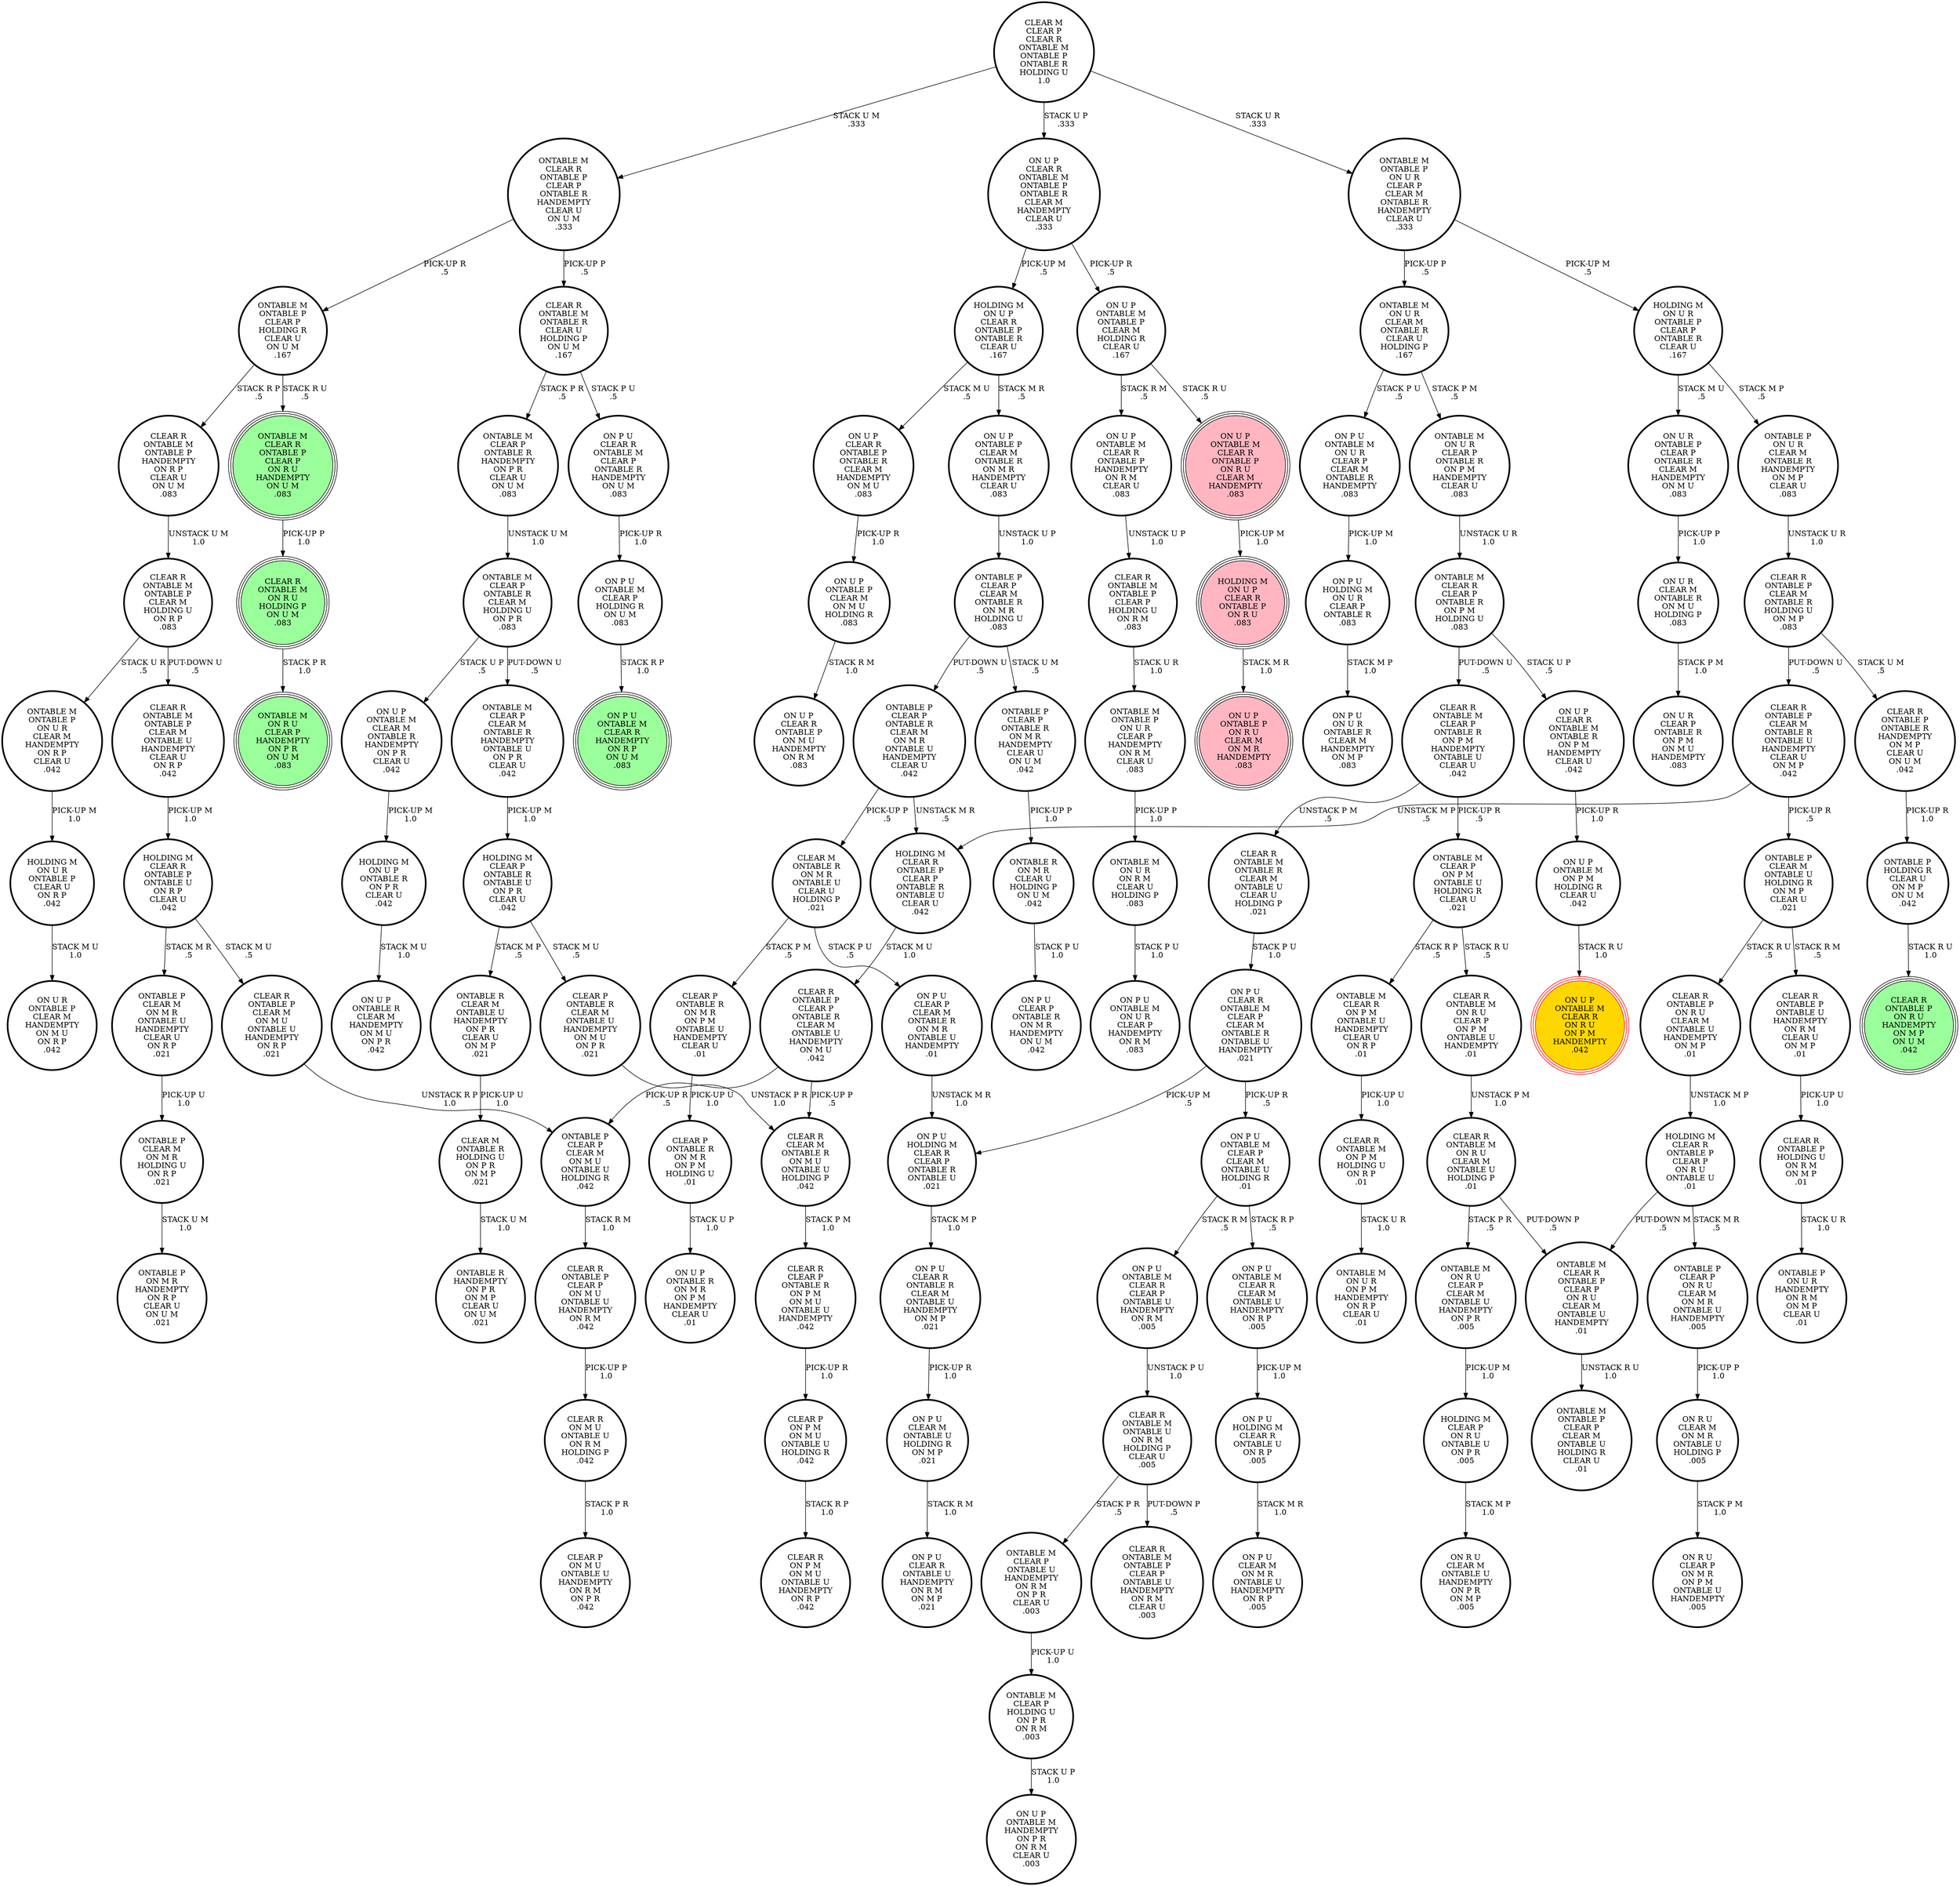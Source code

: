 digraph {
"ONTABLE P\nCLEAR M\nON M R\nONTABLE U\nHANDEMPTY\nCLEAR U\nON R P\n.021\n" -> "ONTABLE P\nCLEAR M\nON M R\nHOLDING U\nON R P\n.021\n"[label="PICK-UP U\n1.0\n"];
"HOLDING M\nON U P\nCLEAR R\nONTABLE P\nONTABLE R\nCLEAR U\n.167\n" -> "ON U P\nCLEAR R\nONTABLE P\nONTABLE R\nCLEAR M\nHANDEMPTY\nON M U\n.083\n"[label="STACK M U\n.5\n"];
"HOLDING M\nON U P\nCLEAR R\nONTABLE P\nONTABLE R\nCLEAR U\n.167\n" -> "ON U P\nONTABLE P\nCLEAR M\nONTABLE R\nON M R\nHANDEMPTY\nCLEAR U\n.083\n"[label="STACK M R\n.5\n"];
"ONTABLE M\nONTABLE P\nCLEAR P\nHOLDING R\nCLEAR U\nON U M\n.167\n" -> "CLEAR R\nONTABLE M\nONTABLE P\nHANDEMPTY\nON R P\nCLEAR U\nON U M\n.083\n"[label="STACK R P\n.5\n"];
"ONTABLE M\nONTABLE P\nCLEAR P\nHOLDING R\nCLEAR U\nON U M\n.167\n" -> "ONTABLE M\nCLEAR R\nONTABLE P\nCLEAR P\nON R U\nHANDEMPTY\nON U M\n.083\n"[label="STACK R U\n.5\n"];
"ONTABLE P\nHOLDING R\nCLEAR U\nON M P\nON U M\n.042\n" -> "CLEAR R\nONTABLE P\nON R U\nHANDEMPTY\nON M P\nON U M\n.042\n"[label="STACK R U\n1.0\n"];
"CLEAR R\nONTABLE M\nONTABLE P\nCLEAR P\nHOLDING U\nON R M\n.083\n" -> "ONTABLE M\nONTABLE P\nON U R\nCLEAR P\nHANDEMPTY\nON R M\nCLEAR U\n.083\n"[label="STACK U R\n1.0\n"];
"ONTABLE P\nCLEAR P\nONTABLE R\nON M R\nHANDEMPTY\nCLEAR U\nON U M\n.042\n" -> "ONTABLE R\nON M R\nCLEAR U\nHOLDING P\nON U M\n.042\n"[label="PICK-UP P\n1.0\n"];
"ONTABLE M\nCLEAR P\nONTABLE R\nHANDEMPTY\nON P R\nCLEAR U\nON U M\n.083\n" -> "ONTABLE M\nCLEAR P\nONTABLE R\nCLEAR M\nHOLDING U\nON P R\n.083\n"[label="UNSTACK U M\n1.0\n"];
"ON P U\nONTABLE M\nCLEAR P\nCLEAR M\nONTABLE U\nHOLDING R\n.01\n" -> "ON P U\nONTABLE M\nCLEAR R\nCLEAR M\nONTABLE U\nHANDEMPTY\nON R P\n.005\n"[label="STACK R P\n.5\n"];
"ON P U\nONTABLE M\nCLEAR P\nCLEAR M\nONTABLE U\nHOLDING R\n.01\n" -> "ON P U\nONTABLE M\nCLEAR R\nCLEAR P\nONTABLE U\nHANDEMPTY\nON R M\n.005\n"[label="STACK R M\n.5\n"];
"ONTABLE M\nON U R\nCLEAR M\nONTABLE R\nCLEAR U\nHOLDING P\n.167\n" -> "ON P U\nONTABLE M\nON U R\nCLEAR P\nCLEAR M\nONTABLE R\nHANDEMPTY\n.083\n"[label="STACK P U\n.5\n"];
"ONTABLE M\nON U R\nCLEAR M\nONTABLE R\nCLEAR U\nHOLDING P\n.167\n" -> "ONTABLE M\nON U R\nCLEAR P\nONTABLE R\nON P M\nHANDEMPTY\nCLEAR U\n.083\n"[label="STACK P M\n.5\n"];
"ONTABLE M\nCLEAR P\nON P M\nONTABLE U\nHOLDING R\nCLEAR U\n.021\n" -> "CLEAR R\nONTABLE M\nON R U\nCLEAR P\nON P M\nONTABLE U\nHANDEMPTY\n.01\n"[label="STACK R U\n.5\n"];
"ONTABLE M\nCLEAR P\nON P M\nONTABLE U\nHOLDING R\nCLEAR U\n.021\n" -> "ONTABLE M\nCLEAR R\nON P M\nONTABLE U\nHANDEMPTY\nCLEAR U\nON R P\n.01\n"[label="STACK R P\n.5\n"];
"CLEAR R\nONTABLE P\nONTABLE R\nHANDEMPTY\nON M P\nCLEAR U\nON U M\n.042\n" -> "ONTABLE P\nHOLDING R\nCLEAR U\nON M P\nON U M\n.042\n"[label="PICK-UP R\n1.0\n"];
"ONTABLE M\nON U R\nON R M\nCLEAR U\nHOLDING P\n.083\n" -> "ON P U\nONTABLE M\nON U R\nCLEAR P\nHANDEMPTY\nON R M\n.083\n"[label="STACK P U\n1.0\n"];
"ONTABLE M\nCLEAR P\nONTABLE U\nHANDEMPTY\nON R M\nON P R\nCLEAR U\n.003\n" -> "ONTABLE M\nCLEAR P\nHOLDING U\nON P R\nON R M\n.003\n"[label="PICK-UP U\n1.0\n"];
"CLEAR R\nONTABLE P\nCLEAR P\nON M U\nONTABLE U\nHANDEMPTY\nON R M\n.042\n" -> "CLEAR R\nON M U\nONTABLE U\nON R M\nHOLDING P\n.042\n"[label="PICK-UP P\n1.0\n"];
"CLEAR R\nONTABLE M\nONTABLE R\nCLEAR U\nHOLDING P\nON U M\n.167\n" -> "ONTABLE M\nCLEAR P\nONTABLE R\nHANDEMPTY\nON P R\nCLEAR U\nON U M\n.083\n"[label="STACK P R\n.5\n"];
"CLEAR R\nONTABLE M\nONTABLE R\nCLEAR U\nHOLDING P\nON U M\n.167\n" -> "ON P U\nCLEAR R\nONTABLE M\nCLEAR P\nONTABLE R\nHANDEMPTY\nON U M\n.083\n"[label="STACK P U\n.5\n"];
"ONTABLE P\nCLEAR P\nON R U\nCLEAR M\nON M R\nONTABLE U\nHANDEMPTY\n.005\n" -> "ON R U\nCLEAR M\nON M R\nONTABLE U\nHOLDING P\n.005\n"[label="PICK-UP P\n1.0\n"];
"CLEAR R\nONTABLE M\nON R U\nHOLDING P\nON U M\n.083\n" -> "ONTABLE M\nON R U\nCLEAR P\nHANDEMPTY\nON P R\nON U M\n.083\n"[label="STACK P R\n1.0\n"];
"CLEAR R\nONTABLE P\nON R U\nCLEAR M\nONTABLE U\nHANDEMPTY\nON M P\n.01\n" -> "HOLDING M\nCLEAR R\nONTABLE P\nCLEAR P\nON R U\nONTABLE U\n.01\n"[label="UNSTACK M P\n1.0\n"];
"ON U R\nONTABLE P\nCLEAR P\nONTABLE R\nCLEAR M\nHANDEMPTY\nON M U\n.083\n" -> "ON U R\nCLEAR M\nONTABLE R\nON M U\nHOLDING P\n.083\n"[label="PICK-UP P\n1.0\n"];
"CLEAR R\nONTABLE P\nCLEAR M\nONTABLE R\nHOLDING U\nON M P\n.083\n" -> "CLEAR R\nONTABLE P\nCLEAR M\nONTABLE R\nONTABLE U\nHANDEMPTY\nCLEAR U\nON M P\n.042\n"[label="PUT-DOWN U\n.5\n"];
"CLEAR R\nONTABLE P\nCLEAR M\nONTABLE R\nHOLDING U\nON M P\n.083\n" -> "CLEAR R\nONTABLE P\nONTABLE R\nHANDEMPTY\nON M P\nCLEAR U\nON U M\n.042\n"[label="STACK U M\n.5\n"];
"ONTABLE R\nCLEAR M\nONTABLE U\nHANDEMPTY\nON P R\nCLEAR U\nON M P\n.021\n" -> "CLEAR M\nONTABLE R\nHOLDING U\nON P R\nON M P\n.021\n"[label="PICK-UP U\n1.0\n"];
"HOLDING M\nCLEAR R\nONTABLE P\nCLEAR P\nON R U\nONTABLE U\n.01\n" -> "ONTABLE M\nCLEAR R\nONTABLE P\nCLEAR P\nON R U\nCLEAR M\nONTABLE U\nHANDEMPTY\n.01\n"[label="PUT-DOWN M\n.5\n"];
"HOLDING M\nCLEAR R\nONTABLE P\nCLEAR P\nON R U\nONTABLE U\n.01\n" -> "ONTABLE P\nCLEAR P\nON R U\nCLEAR M\nON M R\nONTABLE U\nHANDEMPTY\n.005\n"[label="STACK M R\n.5\n"];
"CLEAR P\nON P M\nON M U\nONTABLE U\nHOLDING R\n.042\n" -> "CLEAR R\nON P M\nON M U\nONTABLE U\nHANDEMPTY\nON R P\n.042\n"[label="STACK R P\n1.0\n"];
"ONTABLE M\nCLEAR R\nONTABLE P\nCLEAR P\nON R U\nHANDEMPTY\nON U M\n.083\n" -> "CLEAR R\nONTABLE M\nON R U\nHOLDING P\nON U M\n.083\n"[label="PICK-UP P\n1.0\n"];
"ON P U\nCLEAR R\nONTABLE M\nCLEAR P\nCLEAR M\nONTABLE R\nONTABLE U\nHANDEMPTY\n.021\n" -> "ON P U\nHOLDING M\nCLEAR R\nCLEAR P\nONTABLE R\nONTABLE U\n.021\n"[label="PICK-UP M\n.5\n"];
"ON P U\nCLEAR R\nONTABLE M\nCLEAR P\nCLEAR M\nONTABLE R\nONTABLE U\nHANDEMPTY\n.021\n" -> "ON P U\nONTABLE M\nCLEAR P\nCLEAR M\nONTABLE U\nHOLDING R\n.01\n"[label="PICK-UP R\n.5\n"];
"HOLDING M\nCLEAR P\nONTABLE R\nONTABLE U\nON P R\nCLEAR U\n.042\n" -> "ONTABLE R\nCLEAR M\nONTABLE U\nHANDEMPTY\nON P R\nCLEAR U\nON M P\n.021\n"[label="STACK M P\n.5\n"];
"HOLDING M\nCLEAR P\nONTABLE R\nONTABLE U\nON P R\nCLEAR U\n.042\n" -> "CLEAR P\nONTABLE R\nCLEAR M\nONTABLE U\nHANDEMPTY\nON M U\nON P R\n.021\n"[label="STACK M U\n.5\n"];
"ONTABLE P\nCLEAR P\nCLEAR M\nON M U\nONTABLE U\nHOLDING R\n.042\n" -> "CLEAR R\nONTABLE P\nCLEAR P\nON M U\nONTABLE U\nHANDEMPTY\nON R M\n.042\n"[label="STACK R M\n1.0\n"];
"ON P U\nONTABLE M\nCLEAR R\nCLEAR P\nONTABLE U\nHANDEMPTY\nON R M\n.005\n" -> "CLEAR R\nONTABLE M\nONTABLE U\nON R M\nHOLDING P\nCLEAR U\n.005\n"[label="UNSTACK P U\n1.0\n"];
"CLEAR R\nONTABLE M\nON R U\nCLEAR M\nONTABLE U\nHOLDING P\n.01\n" -> "ONTABLE M\nCLEAR R\nONTABLE P\nCLEAR P\nON R U\nCLEAR M\nONTABLE U\nHANDEMPTY\n.01\n"[label="PUT-DOWN P\n.5\n"];
"CLEAR R\nONTABLE M\nON R U\nCLEAR M\nONTABLE U\nHOLDING P\n.01\n" -> "ONTABLE M\nON R U\nCLEAR P\nCLEAR M\nONTABLE U\nHANDEMPTY\nON P R\n.005\n"[label="STACK P R\n.5\n"];
"ONTABLE M\nON U R\nCLEAR P\nONTABLE R\nON P M\nHANDEMPTY\nCLEAR U\n.083\n" -> "ONTABLE M\nCLEAR R\nCLEAR P\nONTABLE R\nON P M\nHOLDING U\n.083\n"[label="UNSTACK U R\n1.0\n"];
"ON P U\nHOLDING M\nCLEAR R\nONTABLE U\nON R P\n.005\n" -> "ON P U\nCLEAR M\nON M R\nONTABLE U\nHANDEMPTY\nON R P\n.005\n"[label="STACK M R\n1.0\n"];
"ON U P\nONTABLE M\nONTABLE P\nCLEAR M\nHOLDING R\nCLEAR U\n.167\n" -> "ON U P\nONTABLE M\nCLEAR R\nONTABLE P\nHANDEMPTY\nON R M\nCLEAR U\n.083\n"[label="STACK R M\n.5\n"];
"ON U P\nONTABLE M\nONTABLE P\nCLEAR M\nHOLDING R\nCLEAR U\n.167\n" -> "ON U P\nONTABLE M\nCLEAR R\nONTABLE P\nON R U\nCLEAR M\nHANDEMPTY\n.083\n"[label="STACK R U\n.5\n"];
"CLEAR R\nONTABLE M\nONTABLE R\nCLEAR M\nONTABLE U\nCLEAR U\nHOLDING P\n.021\n" -> "ON P U\nCLEAR R\nONTABLE M\nCLEAR P\nCLEAR M\nONTABLE R\nONTABLE U\nHANDEMPTY\n.021\n"[label="STACK P U\n1.0\n"];
"ONTABLE M\nCLEAR P\nHOLDING U\nON P R\nON R M\n.003\n" -> "ON U P\nONTABLE M\nHANDEMPTY\nON P R\nON R M\nCLEAR U\n.003\n"[label="STACK U P\n1.0\n"];
"CLEAR M\nONTABLE R\nON M R\nONTABLE U\nCLEAR U\nHOLDING P\n.021\n" -> "ON P U\nCLEAR P\nCLEAR M\nONTABLE R\nON M R\nONTABLE U\nHANDEMPTY\n.01\n"[label="STACK P U\n.5\n"];
"CLEAR M\nONTABLE R\nON M R\nONTABLE U\nCLEAR U\nHOLDING P\n.021\n" -> "CLEAR P\nONTABLE R\nON M R\nON P M\nONTABLE U\nHANDEMPTY\nCLEAR U\n.01\n"[label="STACK P M\n.5\n"];
"HOLDING M\nON U R\nONTABLE P\nCLEAR U\nON R P\n.042\n" -> "ON U R\nONTABLE P\nCLEAR M\nHANDEMPTY\nON M U\nON R P\n.042\n"[label="STACK M U\n1.0\n"];
"HOLDING M\nON U R\nONTABLE P\nCLEAR P\nONTABLE R\nCLEAR U\n.167\n" -> "ON U R\nONTABLE P\nCLEAR P\nONTABLE R\nCLEAR M\nHANDEMPTY\nON M U\n.083\n"[label="STACK M U\n.5\n"];
"HOLDING M\nON U R\nONTABLE P\nCLEAR P\nONTABLE R\nCLEAR U\n.167\n" -> "ONTABLE P\nON U R\nCLEAR M\nONTABLE R\nHANDEMPTY\nON M P\nCLEAR U\n.083\n"[label="STACK M P\n.5\n"];
"CLEAR R\nONTABLE M\nONTABLE P\nCLEAR M\nHOLDING U\nON R P\n.083\n" -> "ONTABLE M\nONTABLE P\nON U R\nCLEAR M\nHANDEMPTY\nON R P\nCLEAR U\n.042\n"[label="STACK U R\n.5\n"];
"CLEAR R\nONTABLE M\nONTABLE P\nCLEAR M\nHOLDING U\nON R P\n.083\n" -> "CLEAR R\nONTABLE M\nONTABLE P\nCLEAR M\nONTABLE U\nHANDEMPTY\nCLEAR U\nON R P\n.042\n"[label="PUT-DOWN U\n.5\n"];
"ONTABLE M\nCLEAR R\nONTABLE P\nCLEAR P\nONTABLE R\nHANDEMPTY\nCLEAR U\nON U M\n.333\n" -> "ONTABLE M\nONTABLE P\nCLEAR P\nHOLDING R\nCLEAR U\nON U M\n.167\n"[label="PICK-UP R\n.5\n"];
"ONTABLE M\nCLEAR R\nONTABLE P\nCLEAR P\nONTABLE R\nHANDEMPTY\nCLEAR U\nON U M\n.333\n" -> "CLEAR R\nONTABLE M\nONTABLE R\nCLEAR U\nHOLDING P\nON U M\n.167\n"[label="PICK-UP P\n.5\n"];
"ONTABLE P\nCLEAR M\nONTABLE U\nHOLDING R\nON M P\nCLEAR U\n.021\n" -> "CLEAR R\nONTABLE P\nONTABLE U\nHANDEMPTY\nON R M\nCLEAR U\nON M P\n.01\n"[label="STACK R M\n.5\n"];
"ONTABLE P\nCLEAR M\nONTABLE U\nHOLDING R\nON M P\nCLEAR U\n.021\n" -> "CLEAR R\nONTABLE P\nON R U\nCLEAR M\nONTABLE U\nHANDEMPTY\nON M P\n.01\n"[label="STACK R U\n.5\n"];
"ON U P\nCLEAR R\nONTABLE P\nONTABLE R\nCLEAR M\nHANDEMPTY\nON M U\n.083\n" -> "ON U P\nONTABLE P\nCLEAR M\nON M U\nHOLDING R\n.083\n"[label="PICK-UP R\n1.0\n"];
"ONTABLE R\nON M R\nCLEAR U\nHOLDING P\nON U M\n.042\n" -> "ON P U\nCLEAR P\nONTABLE R\nON M R\nHANDEMPTY\nON U M\n.042\n"[label="STACK P U\n1.0\n"];
"CLEAR P\nONTABLE R\nCLEAR M\nONTABLE U\nHANDEMPTY\nON M U\nON P R\n.021\n" -> "CLEAR R\nCLEAR M\nONTABLE R\nON M U\nONTABLE U\nHOLDING P\n.042\n"[label="UNSTACK P R\n1.0\n"];
"ON P U\nHOLDING M\nON U R\nCLEAR P\nONTABLE R\n.083\n" -> "ON P U\nON U R\nONTABLE R\nCLEAR M\nHANDEMPTY\nON M P\n.083\n"[label="STACK M P\n1.0\n"];
"ON P U\nHOLDING M\nCLEAR R\nCLEAR P\nONTABLE R\nONTABLE U\n.021\n" -> "ON P U\nCLEAR R\nONTABLE R\nCLEAR M\nONTABLE U\nHANDEMPTY\nON M P\n.021\n"[label="STACK M P\n1.0\n"];
"ONTABLE M\nCLEAR P\nONTABLE R\nCLEAR M\nHOLDING U\nON P R\n.083\n" -> "ONTABLE M\nCLEAR P\nCLEAR M\nONTABLE R\nHANDEMPTY\nONTABLE U\nON P R\nCLEAR U\n.042\n"[label="PUT-DOWN U\n.5\n"];
"ONTABLE M\nCLEAR P\nONTABLE R\nCLEAR M\nHOLDING U\nON P R\n.083\n" -> "ON U P\nONTABLE M\nCLEAR M\nONTABLE R\nHANDEMPTY\nON P R\nCLEAR U\n.042\n"[label="STACK U P\n.5\n"];
"CLEAR R\nONTABLE M\nONTABLE P\nHANDEMPTY\nON R P\nCLEAR U\nON U M\n.083\n" -> "CLEAR R\nONTABLE M\nONTABLE P\nCLEAR M\nHOLDING U\nON R P\n.083\n"[label="UNSTACK U M\n1.0\n"];
"ON P U\nONTABLE M\nCLEAR P\nHOLDING R\nON U M\n.083\n" -> "ON P U\nONTABLE M\nCLEAR R\nHANDEMPTY\nON R P\nON U M\n.083\n"[label="STACK R P\n1.0\n"];
"CLEAR R\nONTABLE P\nHOLDING U\nON R M\nON M P\n.01\n" -> "ONTABLE P\nON U R\nHANDEMPTY\nON R M\nON M P\nCLEAR U\n.01\n"[label="STACK U R\n1.0\n"];
"CLEAR R\nCLEAR P\nONTABLE R\nON P M\nON M U\nONTABLE U\nHANDEMPTY\n.042\n" -> "CLEAR P\nON P M\nON M U\nONTABLE U\nHOLDING R\n.042\n"[label="PICK-UP R\n1.0\n"];
"ONTABLE P\nCLEAR P\nONTABLE R\nCLEAR M\nON M R\nONTABLE U\nHANDEMPTY\nCLEAR U\n.042\n" -> "HOLDING M\nCLEAR R\nONTABLE P\nCLEAR P\nONTABLE R\nONTABLE U\nCLEAR U\n.042\n"[label="UNSTACK M R\n.5\n"];
"ONTABLE P\nCLEAR P\nONTABLE R\nCLEAR M\nON M R\nONTABLE U\nHANDEMPTY\nCLEAR U\n.042\n" -> "CLEAR M\nONTABLE R\nON M R\nONTABLE U\nCLEAR U\nHOLDING P\n.021\n"[label="PICK-UP P\n.5\n"];
"ON U P\nONTABLE M\nCLEAR R\nONTABLE P\nHANDEMPTY\nON R M\nCLEAR U\n.083\n" -> "CLEAR R\nONTABLE M\nONTABLE P\nCLEAR P\nHOLDING U\nON R M\n.083\n"[label="UNSTACK U P\n1.0\n"];
"CLEAR P\nONTABLE R\nON M R\nON P M\nHOLDING U\n.01\n" -> "ON U P\nONTABLE R\nON M R\nON P M\nHANDEMPTY\nCLEAR U\n.01\n"[label="STACK U P\n1.0\n"];
"ONTABLE M\nCLEAR R\nONTABLE P\nCLEAR P\nON R U\nCLEAR M\nONTABLE U\nHANDEMPTY\n.01\n" -> "ONTABLE M\nONTABLE P\nCLEAR P\nCLEAR M\nONTABLE U\nHOLDING R\nCLEAR U\n.01\n"[label="UNSTACK R U\n1.0\n"];
"ON U P\nONTABLE M\nON P M\nHOLDING R\nCLEAR U\n.042\n" -> "ON U P\nONTABLE M\nCLEAR R\nON R U\nON P M\nHANDEMPTY\n.042\n"[label="STACK R U\n1.0\n"];
"HOLDING M\nCLEAR R\nONTABLE P\nCLEAR P\nONTABLE R\nONTABLE U\nCLEAR U\n.042\n" -> "CLEAR R\nONTABLE P\nCLEAR P\nONTABLE R\nCLEAR M\nONTABLE U\nHANDEMPTY\nON M U\n.042\n"[label="STACK M U\n1.0\n"];
"ON U P\nCLEAR R\nONTABLE M\nONTABLE R\nON P M\nHANDEMPTY\nCLEAR U\n.042\n" -> "ON U P\nONTABLE M\nON P M\nHOLDING R\nCLEAR U\n.042\n"[label="PICK-UP R\n1.0\n"];
"CLEAR R\nONTABLE M\nONTABLE P\nCLEAR M\nONTABLE U\nHANDEMPTY\nCLEAR U\nON R P\n.042\n" -> "HOLDING M\nCLEAR R\nONTABLE P\nONTABLE U\nON R P\nCLEAR U\n.042\n"[label="PICK-UP M\n1.0\n"];
"CLEAR M\nCLEAR P\nCLEAR R\nONTABLE M\nONTABLE P\nONTABLE R\nHOLDING U\n1.0\n" -> "ON U P\nCLEAR R\nONTABLE M\nONTABLE P\nONTABLE R\nCLEAR M\nHANDEMPTY\nCLEAR U\n.333\n"[label="STACK U P\n.333\n"];
"CLEAR M\nCLEAR P\nCLEAR R\nONTABLE M\nONTABLE P\nONTABLE R\nHOLDING U\n1.0\n" -> "ONTABLE M\nCLEAR R\nONTABLE P\nCLEAR P\nONTABLE R\nHANDEMPTY\nCLEAR U\nON U M\n.333\n"[label="STACK U M\n.333\n"];
"CLEAR M\nCLEAR P\nCLEAR R\nONTABLE M\nONTABLE P\nONTABLE R\nHOLDING U\n1.0\n" -> "ONTABLE M\nONTABLE P\nON U R\nCLEAR P\nCLEAR M\nONTABLE R\nHANDEMPTY\nCLEAR U\n.333\n"[label="STACK U R\n.333\n"];
"ON U P\nONTABLE M\nCLEAR M\nONTABLE R\nHANDEMPTY\nON P R\nCLEAR U\n.042\n" -> "HOLDING M\nON U P\nONTABLE R\nON P R\nCLEAR U\n.042\n"[label="PICK-UP M\n1.0\n"];
"ONTABLE M\nCLEAR P\nCLEAR M\nONTABLE R\nHANDEMPTY\nONTABLE U\nON P R\nCLEAR U\n.042\n" -> "HOLDING M\nCLEAR P\nONTABLE R\nONTABLE U\nON P R\nCLEAR U\n.042\n"[label="PICK-UP M\n1.0\n"];
"HOLDING M\nON U P\nONTABLE R\nON P R\nCLEAR U\n.042\n" -> "ON U P\nONTABLE R\nCLEAR M\nHANDEMPTY\nON M U\nON P R\n.042\n"[label="STACK M U\n1.0\n"];
"CLEAR M\nONTABLE R\nHOLDING U\nON P R\nON M P\n.021\n" -> "ONTABLE R\nHANDEMPTY\nON P R\nON M P\nCLEAR U\nON U M\n.021\n"[label="STACK U M\n1.0\n"];
"HOLDING M\nCLEAR R\nONTABLE P\nONTABLE U\nON R P\nCLEAR U\n.042\n" -> "CLEAR R\nONTABLE P\nCLEAR M\nON M U\nONTABLE U\nHANDEMPTY\nON R P\n.021\n"[label="STACK M U\n.5\n"];
"HOLDING M\nCLEAR R\nONTABLE P\nONTABLE U\nON R P\nCLEAR U\n.042\n" -> "ONTABLE P\nCLEAR M\nON M R\nONTABLE U\nHANDEMPTY\nCLEAR U\nON R P\n.021\n"[label="STACK M R\n.5\n"];
"ONTABLE M\nONTABLE P\nON U R\nCLEAR P\nHANDEMPTY\nON R M\nCLEAR U\n.083\n" -> "ONTABLE M\nON U R\nON R M\nCLEAR U\nHOLDING P\n.083\n"[label="PICK-UP P\n1.0\n"];
"ON P U\nCLEAR P\nCLEAR M\nONTABLE R\nON M R\nONTABLE U\nHANDEMPTY\n.01\n" -> "ON P U\nHOLDING M\nCLEAR R\nCLEAR P\nONTABLE R\nONTABLE U\n.021\n"[label="UNSTACK M R\n1.0\n"];
"CLEAR P\nONTABLE R\nON M R\nON P M\nONTABLE U\nHANDEMPTY\nCLEAR U\n.01\n" -> "CLEAR P\nONTABLE R\nON M R\nON P M\nHOLDING U\n.01\n"[label="PICK-UP U\n1.0\n"];
"CLEAR R\nCLEAR M\nONTABLE R\nON M U\nONTABLE U\nHOLDING P\n.042\n" -> "CLEAR R\nCLEAR P\nONTABLE R\nON P M\nON M U\nONTABLE U\nHANDEMPTY\n.042\n"[label="STACK P M\n1.0\n"];
"CLEAR R\nONTABLE M\nON R U\nCLEAR P\nON P M\nONTABLE U\nHANDEMPTY\n.01\n" -> "CLEAR R\nONTABLE M\nON R U\nCLEAR M\nONTABLE U\nHOLDING P\n.01\n"[label="UNSTACK P M\n1.0\n"];
"ON P U\nCLEAR R\nONTABLE M\nCLEAR P\nONTABLE R\nHANDEMPTY\nON U M\n.083\n" -> "ON P U\nONTABLE M\nCLEAR P\nHOLDING R\nON U M\n.083\n"[label="PICK-UP R\n1.0\n"];
"ON U P\nONTABLE P\nCLEAR M\nON M U\nHOLDING R\n.083\n" -> "ON U P\nCLEAR R\nONTABLE P\nON M U\nHANDEMPTY\nON R M\n.083\n"[label="STACK R M\n1.0\n"];
"ON R U\nCLEAR M\nON M R\nONTABLE U\nHOLDING P\n.005\n" -> "ON R U\nCLEAR P\nON M R\nON P M\nONTABLE U\nHANDEMPTY\n.005\n"[label="STACK P M\n1.0\n"];
"ONTABLE P\nON U R\nCLEAR M\nONTABLE R\nHANDEMPTY\nON M P\nCLEAR U\n.083\n" -> "CLEAR R\nONTABLE P\nCLEAR M\nONTABLE R\nHOLDING U\nON M P\n.083\n"[label="UNSTACK U R\n1.0\n"];
"HOLDING M\nCLEAR P\nON R U\nONTABLE U\nON P R\n.005\n" -> "ON R U\nCLEAR M\nONTABLE U\nHANDEMPTY\nON P R\nON M P\n.005\n"[label="STACK M P\n1.0\n"];
"ONTABLE M\nONTABLE P\nON U R\nCLEAR M\nHANDEMPTY\nON R P\nCLEAR U\n.042\n" -> "HOLDING M\nON U R\nONTABLE P\nCLEAR U\nON R P\n.042\n"[label="PICK-UP M\n1.0\n"];
"CLEAR R\nONTABLE P\nCLEAR M\nON M U\nONTABLE U\nHANDEMPTY\nON R P\n.021\n" -> "ONTABLE P\nCLEAR P\nCLEAR M\nON M U\nONTABLE U\nHOLDING R\n.042\n"[label="UNSTACK R P\n1.0\n"];
"ONTABLE M\nON R U\nCLEAR P\nCLEAR M\nONTABLE U\nHANDEMPTY\nON P R\n.005\n" -> "HOLDING M\nCLEAR P\nON R U\nONTABLE U\nON P R\n.005\n"[label="PICK-UP M\n1.0\n"];
"CLEAR R\nONTABLE M\nON P M\nHOLDING U\nON R P\n.01\n" -> "ONTABLE M\nON U R\nON P M\nHANDEMPTY\nON R P\nCLEAR U\n.01\n"[label="STACK U R\n1.0\n"];
"CLEAR R\nONTABLE M\nCLEAR P\nONTABLE R\nON P M\nHANDEMPTY\nONTABLE U\nCLEAR U\n.042\n" -> "ONTABLE M\nCLEAR P\nON P M\nONTABLE U\nHOLDING R\nCLEAR U\n.021\n"[label="PICK-UP R\n.5\n"];
"CLEAR R\nONTABLE M\nCLEAR P\nONTABLE R\nON P M\nHANDEMPTY\nONTABLE U\nCLEAR U\n.042\n" -> "CLEAR R\nONTABLE M\nONTABLE R\nCLEAR M\nONTABLE U\nCLEAR U\nHOLDING P\n.021\n"[label="UNSTACK P M\n.5\n"];
"ON P U\nONTABLE M\nON U R\nCLEAR P\nCLEAR M\nONTABLE R\nHANDEMPTY\n.083\n" -> "ON P U\nHOLDING M\nON U R\nCLEAR P\nONTABLE R\n.083\n"[label="PICK-UP M\n1.0\n"];
"HOLDING M\nON U P\nCLEAR R\nONTABLE P\nON R U\n.083\n" -> "ON U P\nONTABLE P\nON R U\nCLEAR M\nON M R\nHANDEMPTY\n.083\n"[label="STACK M R\n1.0\n"];
"ON U P\nCLEAR R\nONTABLE M\nONTABLE P\nONTABLE R\nCLEAR M\nHANDEMPTY\nCLEAR U\n.333\n" -> "HOLDING M\nON U P\nCLEAR R\nONTABLE P\nONTABLE R\nCLEAR U\n.167\n"[label="PICK-UP M\n.5\n"];
"ON U P\nCLEAR R\nONTABLE M\nONTABLE P\nONTABLE R\nCLEAR M\nHANDEMPTY\nCLEAR U\n.333\n" -> "ON U P\nONTABLE M\nONTABLE P\nCLEAR M\nHOLDING R\nCLEAR U\n.167\n"[label="PICK-UP R\n.5\n"];
"CLEAR R\nON M U\nONTABLE U\nON R M\nHOLDING P\n.042\n" -> "CLEAR P\nON M U\nONTABLE U\nHANDEMPTY\nON R M\nON P R\n.042\n"[label="STACK P R\n1.0\n"];
"ON U P\nONTABLE P\nCLEAR M\nONTABLE R\nON M R\nHANDEMPTY\nCLEAR U\n.083\n" -> "ONTABLE P\nCLEAR P\nCLEAR M\nONTABLE R\nON M R\nHOLDING U\n.083\n"[label="UNSTACK U P\n1.0\n"];
"ONTABLE P\nCLEAR M\nON M R\nHOLDING U\nON R P\n.021\n" -> "ONTABLE P\nON M R\nHANDEMPTY\nON R P\nCLEAR U\nON U M\n.021\n"[label="STACK U M\n1.0\n"];
"ON P U\nCLEAR M\nONTABLE U\nHOLDING R\nON M P\n.021\n" -> "ON P U\nCLEAR R\nONTABLE U\nHANDEMPTY\nON R M\nON M P\n.021\n"[label="STACK R M\n1.0\n"];
"ONTABLE P\nCLEAR P\nCLEAR M\nONTABLE R\nON M R\nHOLDING U\n.083\n" -> "ONTABLE P\nCLEAR P\nONTABLE R\nCLEAR M\nON M R\nONTABLE U\nHANDEMPTY\nCLEAR U\n.042\n"[label="PUT-DOWN U\n.5\n"];
"ONTABLE P\nCLEAR P\nCLEAR M\nONTABLE R\nON M R\nHOLDING U\n.083\n" -> "ONTABLE P\nCLEAR P\nONTABLE R\nON M R\nHANDEMPTY\nCLEAR U\nON U M\n.042\n"[label="STACK U M\n.5\n"];
"ON P U\nONTABLE M\nCLEAR R\nCLEAR M\nONTABLE U\nHANDEMPTY\nON R P\n.005\n" -> "ON P U\nHOLDING M\nCLEAR R\nONTABLE U\nON R P\n.005\n"[label="PICK-UP M\n1.0\n"];
"ON U R\nCLEAR M\nONTABLE R\nON M U\nHOLDING P\n.083\n" -> "ON U R\nCLEAR P\nONTABLE R\nON P M\nON M U\nHANDEMPTY\n.083\n"[label="STACK P M\n1.0\n"];
"ON P U\nCLEAR R\nONTABLE R\nCLEAR M\nONTABLE U\nHANDEMPTY\nON M P\n.021\n" -> "ON P U\nCLEAR M\nONTABLE U\nHOLDING R\nON M P\n.021\n"[label="PICK-UP R\n1.0\n"];
"CLEAR R\nONTABLE P\nCLEAR M\nONTABLE R\nONTABLE U\nHANDEMPTY\nCLEAR U\nON M P\n.042\n" -> "HOLDING M\nCLEAR R\nONTABLE P\nCLEAR P\nONTABLE R\nONTABLE U\nCLEAR U\n.042\n"[label="UNSTACK M P\n.5\n"];
"CLEAR R\nONTABLE P\nCLEAR M\nONTABLE R\nONTABLE U\nHANDEMPTY\nCLEAR U\nON M P\n.042\n" -> "ONTABLE P\nCLEAR M\nONTABLE U\nHOLDING R\nON M P\nCLEAR U\n.021\n"[label="PICK-UP R\n.5\n"];
"ONTABLE M\nONTABLE P\nON U R\nCLEAR P\nCLEAR M\nONTABLE R\nHANDEMPTY\nCLEAR U\n.333\n" -> "HOLDING M\nON U R\nONTABLE P\nCLEAR P\nONTABLE R\nCLEAR U\n.167\n"[label="PICK-UP M\n.5\n"];
"ONTABLE M\nONTABLE P\nON U R\nCLEAR P\nCLEAR M\nONTABLE R\nHANDEMPTY\nCLEAR U\n.333\n" -> "ONTABLE M\nON U R\nCLEAR M\nONTABLE R\nCLEAR U\nHOLDING P\n.167\n"[label="PICK-UP P\n.5\n"];
"CLEAR R\nONTABLE M\nONTABLE U\nON R M\nHOLDING P\nCLEAR U\n.005\n" -> "CLEAR R\nONTABLE M\nONTABLE P\nCLEAR P\nONTABLE U\nHANDEMPTY\nON R M\nCLEAR U\n.003\n"[label="PUT-DOWN P\n.5\n"];
"CLEAR R\nONTABLE M\nONTABLE U\nON R M\nHOLDING P\nCLEAR U\n.005\n" -> "ONTABLE M\nCLEAR P\nONTABLE U\nHANDEMPTY\nON R M\nON P R\nCLEAR U\n.003\n"[label="STACK P R\n.5\n"];
"ONTABLE M\nCLEAR R\nCLEAR P\nONTABLE R\nON P M\nHOLDING U\n.083\n" -> "ON U P\nCLEAR R\nONTABLE M\nONTABLE R\nON P M\nHANDEMPTY\nCLEAR U\n.042\n"[label="STACK U P\n.5\n"];
"ONTABLE M\nCLEAR R\nCLEAR P\nONTABLE R\nON P M\nHOLDING U\n.083\n" -> "CLEAR R\nONTABLE M\nCLEAR P\nONTABLE R\nON P M\nHANDEMPTY\nONTABLE U\nCLEAR U\n.042\n"[label="PUT-DOWN U\n.5\n"];
"CLEAR R\nONTABLE P\nCLEAR P\nONTABLE R\nCLEAR M\nONTABLE U\nHANDEMPTY\nON M U\n.042\n" -> "CLEAR R\nCLEAR M\nONTABLE R\nON M U\nONTABLE U\nHOLDING P\n.042\n"[label="PICK-UP P\n.5\n"];
"CLEAR R\nONTABLE P\nCLEAR P\nONTABLE R\nCLEAR M\nONTABLE U\nHANDEMPTY\nON M U\n.042\n" -> "ONTABLE P\nCLEAR P\nCLEAR M\nON M U\nONTABLE U\nHOLDING R\n.042\n"[label="PICK-UP R\n.5\n"];
"ONTABLE M\nCLEAR R\nON P M\nONTABLE U\nHANDEMPTY\nCLEAR U\nON R P\n.01\n" -> "CLEAR R\nONTABLE M\nON P M\nHOLDING U\nON R P\n.01\n"[label="PICK-UP U\n1.0\n"];
"ON U P\nONTABLE M\nCLEAR R\nONTABLE P\nON R U\nCLEAR M\nHANDEMPTY\n.083\n" -> "HOLDING M\nON U P\nCLEAR R\nONTABLE P\nON R U\n.083\n"[label="PICK-UP M\n1.0\n"];
"CLEAR R\nONTABLE P\nONTABLE U\nHANDEMPTY\nON R M\nCLEAR U\nON M P\n.01\n" -> "CLEAR R\nONTABLE P\nHOLDING U\nON R M\nON M P\n.01\n"[label="PICK-UP U\n1.0\n"];
"ON R U\nCLEAR M\nONTABLE U\nHANDEMPTY\nON P R\nON M P\n.005\n" [shape=circle, penwidth=3];
"ON U P\nONTABLE M\nHANDEMPTY\nON P R\nON R M\nCLEAR U\n.003\n" [shape=circle, penwidth=3];
"ON U R\nONTABLE P\nCLEAR M\nHANDEMPTY\nON M U\nON R P\n.042\n" [shape=circle, penwidth=3];
"ON U P\nONTABLE R\nON M R\nON P M\nHANDEMPTY\nCLEAR U\n.01\n" [shape=circle, penwidth=3];
"ON P U\nCLEAR P\nONTABLE R\nON M R\nHANDEMPTY\nON U M\n.042\n" [shape=circle, penwidth=3];
"ONTABLE M\nON R U\nCLEAR P\nHANDEMPTY\nON P R\nON U M\n.083\n" [shape=circle, style=filled, fillcolor=palegreen1, peripheries=3];
"ON R U\nCLEAR P\nON M R\nON P M\nONTABLE U\nHANDEMPTY\n.005\n" [shape=circle, penwidth=3];
"ON P U\nONTABLE M\nCLEAR R\nHANDEMPTY\nON R P\nON U M\n.083\n" [shape=circle, style=filled, fillcolor=palegreen1, peripheries=3];
"CLEAR P\nON M U\nONTABLE U\nHANDEMPTY\nON R M\nON P R\n.042\n" [shape=circle, penwidth=3];
"ONTABLE P\nON M R\nHANDEMPTY\nON R P\nCLEAR U\nON U M\n.021\n" [shape=circle, penwidth=3];
"CLEAR R\nON P M\nON M U\nONTABLE U\nHANDEMPTY\nON R P\n.042\n" [shape=circle, penwidth=3];
"ON P U\nONTABLE M\nON U R\nCLEAR P\nHANDEMPTY\nON R M\n.083\n" [shape=circle, penwidth=3];
"ON U P\nCLEAR R\nONTABLE P\nON M U\nHANDEMPTY\nON R M\n.083\n" [shape=circle, penwidth=3];
"ON P U\nCLEAR R\nONTABLE U\nHANDEMPTY\nON R M\nON M P\n.021\n" [shape=circle, penwidth=3];
"ON P U\nON U R\nONTABLE R\nCLEAR M\nHANDEMPTY\nON M P\n.083\n" [shape=circle, penwidth=3];
"ONTABLE P\nON U R\nHANDEMPTY\nON R M\nON M P\nCLEAR U\n.01\n" [shape=circle, penwidth=3];
"CLEAR R\nONTABLE P\nON R U\nHANDEMPTY\nON M P\nON U M\n.042\n" [shape=circle, style=filled, fillcolor=palegreen1, peripheries=3];
"ONTABLE M\nONTABLE P\nCLEAR P\nCLEAR M\nONTABLE U\nHOLDING R\nCLEAR U\n.01\n" [shape=circle, penwidth=3];
"ON U P\nONTABLE P\nON R U\nCLEAR M\nON M R\nHANDEMPTY\n.083\n" [shape=circle, style=filled, fillcolor=lightpink, peripheries=3];
"CLEAR R\nONTABLE M\nONTABLE P\nCLEAR P\nONTABLE U\nHANDEMPTY\nON R M\nCLEAR U\n.003\n" [shape=circle, penwidth=3];
"ONTABLE M\nON U R\nON P M\nHANDEMPTY\nON R P\nCLEAR U\n.01\n" [shape=circle, penwidth=3];
"ON P U\nCLEAR M\nON M R\nONTABLE U\nHANDEMPTY\nON R P\n.005\n" [shape=circle, penwidth=3];
"ON U R\nCLEAR P\nONTABLE R\nON P M\nON M U\nHANDEMPTY\n.083\n" [shape=circle, penwidth=3];
"ON U P\nONTABLE R\nCLEAR M\nHANDEMPTY\nON M U\nON P R\n.042\n" [shape=circle, penwidth=3];
"ONTABLE R\nHANDEMPTY\nON P R\nON M P\nCLEAR U\nON U M\n.021\n" [shape=circle, penwidth=3];
"ON U P\nONTABLE M\nCLEAR R\nON R U\nON P M\nHANDEMPTY\n.042\n" [shape=circle, style=filled color=red, fillcolor=gold, peripheries=3];
"ON R U\nCLEAR M\nONTABLE U\nHANDEMPTY\nON P R\nON M P\n.005\n" [shape=circle, penwidth=3];
"CLEAR R\nONTABLE M\nON R U\nCLEAR P\nON P M\nONTABLE U\nHANDEMPTY\n.01\n" [shape=circle, penwidth=3];
"HOLDING M\nON U R\nONTABLE P\nCLEAR U\nON R P\n.042\n" [shape=circle, penwidth=3];
"CLEAR R\nONTABLE P\nCLEAR M\nONTABLE R\nONTABLE U\nHANDEMPTY\nCLEAR U\nON M P\n.042\n" [shape=circle, penwidth=3];
"ON P U\nONTABLE M\nCLEAR R\nCLEAR P\nONTABLE U\nHANDEMPTY\nON R M\n.005\n" [shape=circle, penwidth=3];
"ON U P\nONTABLE M\nHANDEMPTY\nON P R\nON R M\nCLEAR U\n.003\n" [shape=circle, penwidth=3];
"ON U R\nONTABLE P\nCLEAR M\nHANDEMPTY\nON M U\nON R P\n.042\n" [shape=circle, penwidth=3];
"ON U P\nONTABLE R\nON M R\nON P M\nHANDEMPTY\nCLEAR U\n.01\n" [shape=circle, penwidth=3];
"ONTABLE M\nONTABLE P\nON U R\nCLEAR P\nHANDEMPTY\nON R M\nCLEAR U\n.083\n" [shape=circle, penwidth=3];
"CLEAR R\nONTABLE P\nCLEAR P\nONTABLE R\nCLEAR M\nONTABLE U\nHANDEMPTY\nON M U\n.042\n" [shape=circle, penwidth=3];
"ON U R\nCLEAR M\nONTABLE R\nON M U\nHOLDING P\n.083\n" [shape=circle, penwidth=3];
"ON P U\nCLEAR P\nONTABLE R\nON M R\nHANDEMPTY\nON U M\n.042\n" [shape=circle, penwidth=3];
"CLEAR R\nONTABLE M\nON R U\nHOLDING P\nON U M\n.083\n" [shape=circle, style=filled, fillcolor=palegreen1, peripheries=3];
"ONTABLE M\nON R U\nCLEAR P\nHANDEMPTY\nON P R\nON U M\n.083\n" [shape=circle, style=filled, fillcolor=palegreen1, peripheries=3];
"ONTABLE M\nONTABLE P\nCLEAR P\nHOLDING R\nCLEAR U\nON U M\n.167\n" [shape=circle, penwidth=3];
"CLEAR R\nONTABLE P\nONTABLE U\nHANDEMPTY\nON R M\nCLEAR U\nON M P\n.01\n" [shape=circle, penwidth=3];
"CLEAR R\nONTABLE P\nCLEAR M\nONTABLE R\nHOLDING U\nON M P\n.083\n" [shape=circle, penwidth=3];
"ONTABLE P\nON U R\nCLEAR M\nONTABLE R\nHANDEMPTY\nON M P\nCLEAR U\n.083\n" [shape=circle, penwidth=3];
"ON R U\nCLEAR P\nON M R\nON P M\nONTABLE U\nHANDEMPTY\n.005\n" [shape=circle, penwidth=3];
"ONTABLE P\nCLEAR P\nON R U\nCLEAR M\nON M R\nONTABLE U\nHANDEMPTY\n.005\n" [shape=circle, penwidth=3];
"CLEAR R\nONTABLE M\nONTABLE U\nON R M\nHOLDING P\nCLEAR U\n.005\n" [shape=circle, penwidth=3];
"ON P U\nONTABLE M\nCLEAR R\nCLEAR M\nONTABLE U\nHANDEMPTY\nON R P\n.005\n" [shape=circle, penwidth=3];
"ONTABLE M\nONTABLE P\nON U R\nCLEAR M\nHANDEMPTY\nON R P\nCLEAR U\n.042\n" [shape=circle, penwidth=3];
"ON P U\nONTABLE M\nCLEAR R\nHANDEMPTY\nON R P\nON U M\n.083\n" [shape=circle, style=filled, fillcolor=palegreen1, peripheries=3];
"CLEAR M\nONTABLE R\nON M R\nONTABLE U\nCLEAR U\nHOLDING P\n.021\n" [shape=circle, penwidth=3];
"CLEAR P\nON M U\nONTABLE U\nHANDEMPTY\nON R M\nON P R\n.042\n" [shape=circle, penwidth=3];
"ONTABLE P\nCLEAR P\nCLEAR M\nONTABLE R\nON M R\nHOLDING U\n.083\n" [shape=circle, penwidth=3];
"ONTABLE P\nCLEAR M\nON M R\nONTABLE U\nHANDEMPTY\nCLEAR U\nON R P\n.021\n" [shape=circle, penwidth=3];
"ON P U\nCLEAR R\nONTABLE R\nCLEAR M\nONTABLE U\nHANDEMPTY\nON M P\n.021\n" [shape=circle, penwidth=3];
"ON P U\nHOLDING M\nCLEAR R\nCLEAR P\nONTABLE R\nONTABLE U\n.021\n" [shape=circle, penwidth=3];
"CLEAR P\nON P M\nON M U\nONTABLE U\nHOLDING R\n.042\n" [shape=circle, penwidth=3];
"ON P U\nONTABLE M\nCLEAR P\nHOLDING R\nON U M\n.083\n" [shape=circle, penwidth=3];
"CLEAR R\nONTABLE P\nCLEAR P\nON M U\nONTABLE U\nHANDEMPTY\nON R M\n.042\n" [shape=circle, penwidth=3];
"ONTABLE P\nCLEAR P\nONTABLE R\nCLEAR M\nON M R\nONTABLE U\nHANDEMPTY\nCLEAR U\n.042\n" [shape=circle, penwidth=3];
"CLEAR R\nONTABLE P\nCLEAR M\nON M U\nONTABLE U\nHANDEMPTY\nON R P\n.021\n" [shape=circle, penwidth=3];
"HOLDING M\nON U P\nONTABLE R\nON P R\nCLEAR U\n.042\n" [shape=circle, penwidth=3];
"ON U P\nONTABLE M\nCLEAR R\nONTABLE P\nHANDEMPTY\nON R M\nCLEAR U\n.083\n" [shape=circle, penwidth=3];
"HOLDING M\nCLEAR P\nON R U\nONTABLE U\nON P R\n.005\n" [shape=circle, penwidth=3];
"HOLDING M\nCLEAR R\nONTABLE P\nONTABLE U\nON R P\nCLEAR U\n.042\n" [shape=circle, penwidth=3];
"ON U P\nONTABLE M\nCLEAR R\nONTABLE P\nON R U\nCLEAR M\nHANDEMPTY\n.083\n" [shape=circle, style=filled, fillcolor=lightpink, peripheries=3];
"ONTABLE M\nCLEAR R\nONTABLE P\nCLEAR P\nON R U\nHANDEMPTY\nON U M\n.083\n" [shape=circle, style=filled, fillcolor=palegreen1, peripheries=3];
"ONTABLE P\nON M R\nHANDEMPTY\nON R P\nCLEAR U\nON U M\n.021\n" [shape=circle, penwidth=3];
"CLEAR R\nON P M\nON M U\nONTABLE U\nHANDEMPTY\nON R P\n.042\n" [shape=circle, penwidth=3];
"ON P U\nONTABLE M\nON U R\nCLEAR P\nHANDEMPTY\nON R M\n.083\n" [shape=circle, penwidth=3];
"HOLDING M\nON U R\nONTABLE P\nCLEAR P\nONTABLE R\nCLEAR U\n.167\n" [shape=circle, penwidth=3];
"ONTABLE M\nCLEAR P\nONTABLE R\nCLEAR M\nHOLDING U\nON P R\n.083\n" [shape=circle, penwidth=3];
"ON P U\nCLEAR M\nONTABLE U\nHOLDING R\nON M P\n.021\n" [shape=circle, penwidth=3];
"CLEAR R\nONTABLE P\nHOLDING U\nON R M\nON M P\n.01\n" [shape=circle, penwidth=3];
"CLEAR R\nONTABLE M\nONTABLE P\nHANDEMPTY\nON R P\nCLEAR U\nON U M\n.083\n" [shape=circle, penwidth=3];
"ON P U\nCLEAR R\nONTABLE M\nCLEAR P\nONTABLE R\nHANDEMPTY\nON U M\n.083\n" [shape=circle, penwidth=3];
"ONTABLE P\nHOLDING R\nCLEAR U\nON M P\nON U M\n.042\n" [shape=circle, penwidth=3];
"ONTABLE R\nON M R\nCLEAR U\nHOLDING P\nON U M\n.042\n" [shape=circle, penwidth=3];
"ONTABLE M\nCLEAR P\nON P M\nONTABLE U\nHOLDING R\nCLEAR U\n.021\n" [shape=circle, penwidth=3];
"CLEAR R\nONTABLE M\nONTABLE P\nCLEAR M\nONTABLE U\nHANDEMPTY\nCLEAR U\nON R P\n.042\n" [shape=circle, penwidth=3];
"ONTABLE P\nCLEAR M\nONTABLE U\nHOLDING R\nON M P\nCLEAR U\n.021\n" [shape=circle, penwidth=3];
"CLEAR R\nONTABLE M\nONTABLE R\nCLEAR M\nONTABLE U\nCLEAR U\nHOLDING P\n.021\n" [shape=circle, penwidth=3];
"CLEAR R\nONTABLE M\nON R U\nCLEAR M\nONTABLE U\nHOLDING P\n.01\n" [shape=circle, penwidth=3];
"ONTABLE M\nCLEAR R\nONTABLE P\nCLEAR P\nONTABLE R\nHANDEMPTY\nCLEAR U\nON U M\n.333\n" [shape=circle, penwidth=3];
"ON U P\nCLEAR R\nONTABLE P\nONTABLE R\nCLEAR M\nHANDEMPTY\nON M U\n.083\n" [shape=circle, penwidth=3];
"ON U P\nCLEAR R\nONTABLE P\nON M U\nHANDEMPTY\nON R M\n.083\n" [shape=circle, penwidth=3];
"ON U P\nCLEAR R\nONTABLE M\nONTABLE R\nON P M\nHANDEMPTY\nCLEAR U\n.042\n" [shape=circle, penwidth=3];
"HOLDING M\nON U P\nCLEAR R\nONTABLE P\nONTABLE R\nCLEAR U\n.167\n" [shape=circle, penwidth=3];
"ON P U\nCLEAR P\nCLEAR M\nONTABLE R\nON M R\nONTABLE U\nHANDEMPTY\n.01\n" [shape=circle, penwidth=3];
"ON P U\nCLEAR R\nONTABLE U\nHANDEMPTY\nON R M\nON M P\n.021\n" [shape=circle, penwidth=3];
"ONTABLE P\nCLEAR M\nON M R\nHOLDING U\nON R P\n.021\n" [shape=circle, penwidth=3];
"ON R U\nCLEAR M\nON M R\nONTABLE U\nHOLDING P\n.005\n" [shape=circle, penwidth=3];
"ONTABLE M\nCLEAR R\nON P M\nONTABLE U\nHANDEMPTY\nCLEAR U\nON R P\n.01\n" [shape=circle, penwidth=3];
"ON P U\nHOLDING M\nCLEAR R\nONTABLE U\nON R P\n.005\n" [shape=circle, penwidth=3];
"ON P U\nON U R\nONTABLE R\nCLEAR M\nHANDEMPTY\nON M P\n.083\n" [shape=circle, penwidth=3];
"ONTABLE M\nON U R\nCLEAR P\nONTABLE R\nON P M\nHANDEMPTY\nCLEAR U\n.083\n" [shape=circle, penwidth=3];
"CLEAR P\nONTABLE R\nON M R\nON P M\nONTABLE U\nHANDEMPTY\nCLEAR U\n.01\n" [shape=circle, penwidth=3];
"ONTABLE P\nON U R\nHANDEMPTY\nON R M\nON M P\nCLEAR U\n.01\n" [shape=circle, penwidth=3];
"ONTABLE M\nONTABLE P\nON U R\nCLEAR P\nCLEAR M\nONTABLE R\nHANDEMPTY\nCLEAR U\n.333\n" [shape=circle, penwidth=3];
"CLEAR R\nONTABLE M\nONTABLE P\nCLEAR P\nHOLDING U\nON R M\n.083\n" [shape=circle, penwidth=3];
"CLEAR R\nONTABLE P\nON R U\nHANDEMPTY\nON M P\nON U M\n.042\n" [shape=circle, style=filled, fillcolor=palegreen1, peripheries=3];
"CLEAR P\nONTABLE R\nCLEAR M\nONTABLE U\nHANDEMPTY\nON M U\nON P R\n.021\n" [shape=circle, penwidth=3];
"ON P U\nCLEAR R\nONTABLE M\nCLEAR P\nCLEAR M\nONTABLE R\nONTABLE U\nHANDEMPTY\n.021\n" [shape=circle, penwidth=3];
"ONTABLE M\nCLEAR R\nONTABLE P\nCLEAR P\nON R U\nCLEAR M\nONTABLE U\nHANDEMPTY\n.01\n" [shape=circle, penwidth=3];
"HOLDING M\nON U P\nCLEAR R\nONTABLE P\nON R U\n.083\n" [shape=circle, style=filled, fillcolor=lightpink, peripheries=3];
"ONTABLE M\nONTABLE P\nCLEAR P\nCLEAR M\nONTABLE U\nHOLDING R\nCLEAR U\n.01\n" [shape=circle, penwidth=3];
"CLEAR R\nONTABLE P\nONTABLE R\nHANDEMPTY\nON M P\nCLEAR U\nON U M\n.042\n" [shape=circle, penwidth=3];
"CLEAR R\nONTABLE P\nON R U\nCLEAR M\nONTABLE U\nHANDEMPTY\nON M P\n.01\n" [shape=circle, penwidth=3];
"ON P U\nONTABLE M\nON U R\nCLEAR P\nCLEAR M\nONTABLE R\nHANDEMPTY\n.083\n" [shape=circle, penwidth=3];
"ONTABLE M\nON R U\nCLEAR P\nCLEAR M\nONTABLE U\nHANDEMPTY\nON P R\n.005\n" [shape=circle, penwidth=3];
"ON U P\nONTABLE P\nCLEAR M\nON M U\nHOLDING R\n.083\n" [shape=circle, penwidth=3];
"ON U R\nONTABLE P\nCLEAR P\nONTABLE R\nCLEAR M\nHANDEMPTY\nON M U\n.083\n" [shape=circle, penwidth=3];
"ONTABLE M\nCLEAR P\nONTABLE U\nHANDEMPTY\nON R M\nON P R\nCLEAR U\n.003\n" [shape=circle, penwidth=3];
"CLEAR M\nCLEAR P\nCLEAR R\nONTABLE M\nONTABLE P\nONTABLE R\nHOLDING U\n1.0\n" [shape=circle, penwidth=3];
"ONTABLE M\nCLEAR R\nCLEAR P\nONTABLE R\nON P M\nHOLDING U\n.083\n" [shape=circle, penwidth=3];
"CLEAR M\nONTABLE R\nHOLDING U\nON P R\nON M P\n.021\n" [shape=circle, penwidth=3];
"ONTABLE M\nCLEAR P\nCLEAR M\nONTABLE R\nHANDEMPTY\nONTABLE U\nON P R\nCLEAR U\n.042\n" [shape=circle, penwidth=3];
"HOLDING M\nCLEAR P\nONTABLE R\nONTABLE U\nON P R\nCLEAR U\n.042\n" [shape=circle, penwidth=3];
"CLEAR R\nONTABLE M\nON P M\nHOLDING U\nON R P\n.01\n" [shape=circle, penwidth=3];
"ON U P\nONTABLE P\nON R U\nCLEAR M\nON M R\nHANDEMPTY\n.083\n" [shape=circle, style=filled, fillcolor=lightpink, peripheries=3];
"ONTABLE P\nCLEAR P\nCLEAR M\nON M U\nONTABLE U\nHOLDING R\n.042\n" [shape=circle, penwidth=3];
"ON U P\nONTABLE M\nON P M\nHOLDING R\nCLEAR U\n.042\n" [shape=circle, penwidth=3];
"CLEAR P\nONTABLE R\nON M R\nON P M\nHOLDING U\n.01\n" [shape=circle, penwidth=3];
"CLEAR R\nONTABLE M\nCLEAR P\nONTABLE R\nON P M\nHANDEMPTY\nONTABLE U\nCLEAR U\n.042\n" [shape=circle, penwidth=3];
"ONTABLE R\nCLEAR M\nONTABLE U\nHANDEMPTY\nON P R\nCLEAR U\nON M P\n.021\n" [shape=circle, penwidth=3];
"CLEAR R\nONTABLE M\nONTABLE P\nCLEAR P\nONTABLE U\nHANDEMPTY\nON R M\nCLEAR U\n.003\n" [shape=circle, penwidth=3];
"ONTABLE M\nON U R\nON P M\nHANDEMPTY\nON R P\nCLEAR U\n.01\n" [shape=circle, penwidth=3];
"ONTABLE M\nCLEAR P\nHOLDING U\nON P R\nON R M\n.003\n" [shape=circle, penwidth=3];
"ON U P\nCLEAR R\nONTABLE M\nONTABLE P\nONTABLE R\nCLEAR M\nHANDEMPTY\nCLEAR U\n.333\n" [shape=circle, penwidth=3];
"ON P U\nONTABLE M\nCLEAR P\nCLEAR M\nONTABLE U\nHOLDING R\n.01\n" [shape=circle, penwidth=3];
"ON P U\nHOLDING M\nON U R\nCLEAR P\nONTABLE R\n.083\n" [shape=circle, penwidth=3];
"CLEAR R\nCLEAR P\nONTABLE R\nON P M\nON M U\nONTABLE U\nHANDEMPTY\n.042\n" [shape=circle, penwidth=3];
"ON P U\nCLEAR M\nON M R\nONTABLE U\nHANDEMPTY\nON R P\n.005\n" [shape=circle, penwidth=3];
"HOLDING M\nCLEAR R\nONTABLE P\nCLEAR P\nON R U\nONTABLE U\n.01\n" [shape=circle, penwidth=3];
"ON U R\nCLEAR P\nONTABLE R\nON P M\nON M U\nHANDEMPTY\n.083\n" [shape=circle, penwidth=3];
"CLEAR R\nONTABLE M\nONTABLE R\nCLEAR U\nHOLDING P\nON U M\n.167\n" [shape=circle, penwidth=3];
"ON U P\nONTABLE M\nCLEAR M\nONTABLE R\nHANDEMPTY\nON P R\nCLEAR U\n.042\n" [shape=circle, penwidth=3];
"CLEAR R\nON M U\nONTABLE U\nON R M\nHOLDING P\n.042\n" [shape=circle, penwidth=3];
"ON U P\nONTABLE M\nONTABLE P\nCLEAR M\nHOLDING R\nCLEAR U\n.167\n" [shape=circle, penwidth=3];
"ONTABLE M\nON U R\nCLEAR M\nONTABLE R\nCLEAR U\nHOLDING P\n.167\n" [shape=circle, penwidth=3];
"CLEAR R\nONTABLE M\nONTABLE P\nCLEAR M\nHOLDING U\nON R P\n.083\n" [shape=circle, penwidth=3];
"ONTABLE M\nCLEAR P\nONTABLE R\nHANDEMPTY\nON P R\nCLEAR U\nON U M\n.083\n" [shape=circle, penwidth=3];
"ON U P\nONTABLE P\nCLEAR M\nONTABLE R\nON M R\nHANDEMPTY\nCLEAR U\n.083\n" [shape=circle, penwidth=3];
"ONTABLE P\nCLEAR P\nONTABLE R\nON M R\nHANDEMPTY\nCLEAR U\nON U M\n.042\n" [shape=circle, penwidth=3];
"ON U P\nONTABLE R\nCLEAR M\nHANDEMPTY\nON M U\nON P R\n.042\n" [shape=circle, penwidth=3];
"HOLDING M\nCLEAR R\nONTABLE P\nCLEAR P\nONTABLE R\nONTABLE U\nCLEAR U\n.042\n" [shape=circle, penwidth=3];
"ONTABLE R\nHANDEMPTY\nON P R\nON M P\nCLEAR U\nON U M\n.021\n" [shape=circle, penwidth=3];
"CLEAR R\nCLEAR M\nONTABLE R\nON M U\nONTABLE U\nHOLDING P\n.042\n" [shape=circle, penwidth=3];
"ON U P\nONTABLE M\nCLEAR R\nON R U\nON P M\nHANDEMPTY\n.042\n" [shape=circle, style=filled color=red, fillcolor=gold, peripheries=3];
"ONTABLE M\nON U R\nON R M\nCLEAR U\nHOLDING P\n.083\n" [shape=circle, penwidth=3];
}
